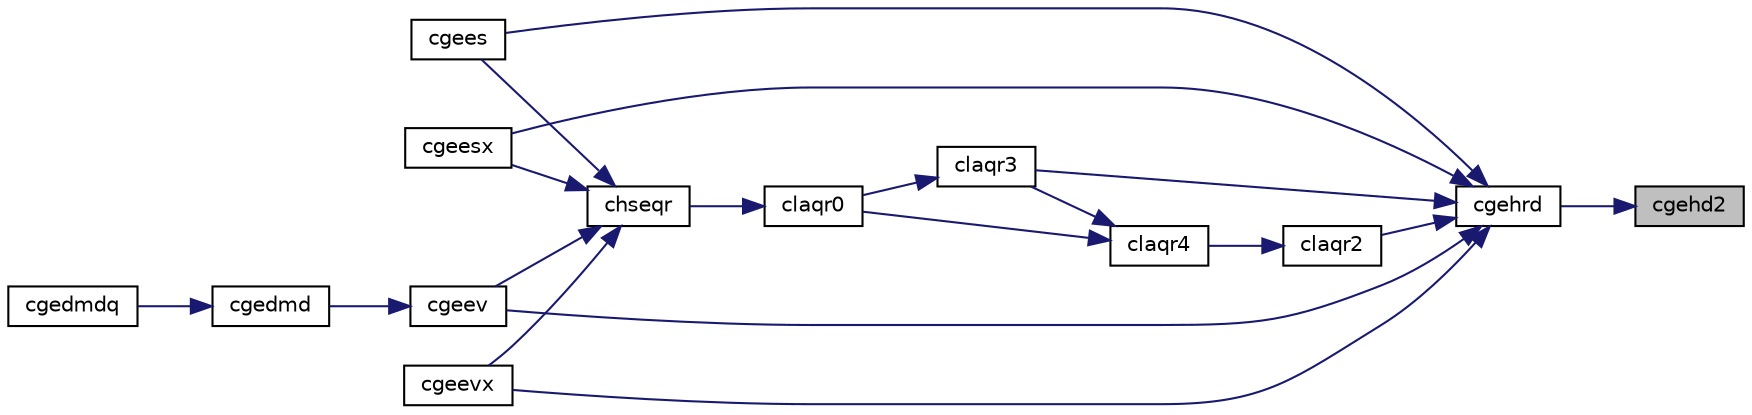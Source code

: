digraph "cgehd2"
{
 // LATEX_PDF_SIZE
  edge [fontname="Helvetica",fontsize="10",labelfontname="Helvetica",labelfontsize="10"];
  node [fontname="Helvetica",fontsize="10",shape=record];
  rankdir="RL";
  Node1 [label="cgehd2",height=0.2,width=0.4,color="black", fillcolor="grey75", style="filled", fontcolor="black",tooltip="CGEHD2 reduces a general square matrix to upper Hessenberg form using an unblocked algorithm."];
  Node1 -> Node2 [dir="back",color="midnightblue",fontsize="10",style="solid",fontname="Helvetica"];
  Node2 [label="cgehrd",height=0.2,width=0.4,color="black", fillcolor="white", style="filled",URL="$cgehrd_8f.html#a28cec12d94bb8978d75179b26a74adb2",tooltip="CGEHRD"];
  Node2 -> Node3 [dir="back",color="midnightblue",fontsize="10",style="solid",fontname="Helvetica"];
  Node3 [label="cgees",height=0.2,width=0.4,color="black", fillcolor="white", style="filled",URL="$cgees_8f.html#a6116f4ac8725e779da5d28d3f858ad2f",tooltip="CGEES computes the eigenvalues, the Schur form, and, optionally, the matrix of Schur vectors for GE m..."];
  Node2 -> Node4 [dir="back",color="midnightblue",fontsize="10",style="solid",fontname="Helvetica"];
  Node4 [label="cgeesx",height=0.2,width=0.4,color="black", fillcolor="white", style="filled",URL="$cgeesx_8f.html#a788eda36c325ae49831c608588adaa69",tooltip="CGEESX computes the eigenvalues, the Schur form, and, optionally, the matrix of Schur vectors for GE ..."];
  Node2 -> Node5 [dir="back",color="midnightblue",fontsize="10",style="solid",fontname="Helvetica"];
  Node5 [label="cgeev",height=0.2,width=0.4,color="black", fillcolor="white", style="filled",URL="$cgeev_8f.html#a175ced0ce627161ef2f052fc7ceabe5e",tooltip="CGEEV computes the eigenvalues and, optionally, the left and/or right eigenvectors for GE matrices"];
  Node5 -> Node6 [dir="back",color="midnightblue",fontsize="10",style="solid",fontname="Helvetica"];
  Node6 [label="cgedmd",height=0.2,width=0.4,color="black", fillcolor="white", style="filled",URL="$cgedmd_8f90.html#ae20a5be20e93752e6a0f2e85b78d5a96",tooltip="CGEDMD computes the Dynamic Mode Decomposition (DMD) for a pair of data snapshot matrices."];
  Node6 -> Node7 [dir="back",color="midnightblue",fontsize="10",style="solid",fontname="Helvetica"];
  Node7 [label="cgedmdq",height=0.2,width=0.4,color="black", fillcolor="white", style="filled",URL="$cgedmdq_8f90.html#a80108eada0975658d093e7bfd753b623",tooltip="CGEDMDQ computes the Dynamic Mode Decomposition (DMD) for a pair of data snapshot matrices."];
  Node2 -> Node8 [dir="back",color="midnightblue",fontsize="10",style="solid",fontname="Helvetica"];
  Node8 [label="cgeevx",height=0.2,width=0.4,color="black", fillcolor="white", style="filled",URL="$cgeevx_8f.html#a397ffbf0007d6b72f4639379df27ae53",tooltip="CGEEVX computes the eigenvalues and, optionally, the left and/or right eigenvectors for GE matrices"];
  Node2 -> Node9 [dir="back",color="midnightblue",fontsize="10",style="solid",fontname="Helvetica"];
  Node9 [label="claqr2",height=0.2,width=0.4,color="black", fillcolor="white", style="filled",URL="$claqr2_8f.html#a85a58eb7c62a7f48f0bf2df90969758e",tooltip="CLAQR2 performs the unitary similarity transformation of a Hessenberg matrix to detect and deflate fu..."];
  Node9 -> Node10 [dir="back",color="midnightblue",fontsize="10",style="solid",fontname="Helvetica"];
  Node10 [label="claqr4",height=0.2,width=0.4,color="black", fillcolor="white", style="filled",URL="$claqr4_8f.html#aa64d58da424edf99ec94401802c0abd0",tooltip="CLAQR4 computes the eigenvalues of a Hessenberg matrix, and optionally the matrices from the Schur de..."];
  Node10 -> Node11 [dir="back",color="midnightblue",fontsize="10",style="solid",fontname="Helvetica"];
  Node11 [label="claqr0",height=0.2,width=0.4,color="black", fillcolor="white", style="filled",URL="$claqr0_8f.html#a4933184366bee4974ea87a9664bcaf8f",tooltip="CLAQR0 computes the eigenvalues of a Hessenberg matrix, and optionally the matrices from the Schur de..."];
  Node11 -> Node12 [dir="back",color="midnightblue",fontsize="10",style="solid",fontname="Helvetica"];
  Node12 [label="chseqr",height=0.2,width=0.4,color="black", fillcolor="white", style="filled",URL="$chseqr_8f.html#ac942d4e00d833830e58c722d270621c8",tooltip="CHSEQR"];
  Node12 -> Node3 [dir="back",color="midnightblue",fontsize="10",style="solid",fontname="Helvetica"];
  Node12 -> Node4 [dir="back",color="midnightblue",fontsize="10",style="solid",fontname="Helvetica"];
  Node12 -> Node5 [dir="back",color="midnightblue",fontsize="10",style="solid",fontname="Helvetica"];
  Node12 -> Node8 [dir="back",color="midnightblue",fontsize="10",style="solid",fontname="Helvetica"];
  Node10 -> Node13 [dir="back",color="midnightblue",fontsize="10",style="solid",fontname="Helvetica"];
  Node13 [label="claqr3",height=0.2,width=0.4,color="black", fillcolor="white", style="filled",URL="$claqr3_8f.html#aa7abd9baec48ad30e2e28fc8cc236a1e",tooltip="CLAQR3 performs the unitary similarity transformation of a Hessenberg matrix to detect and deflate fu..."];
  Node13 -> Node11 [dir="back",color="midnightblue",fontsize="10",style="solid",fontname="Helvetica"];
  Node2 -> Node13 [dir="back",color="midnightblue",fontsize="10",style="solid",fontname="Helvetica"];
}
